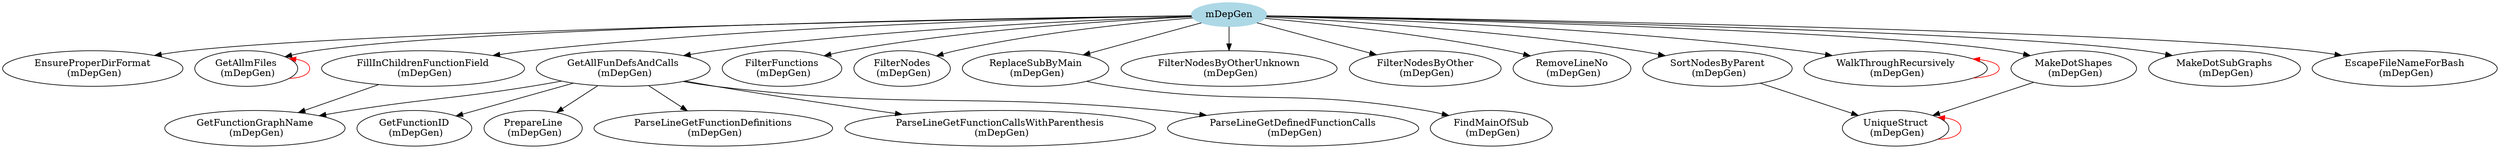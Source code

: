 /* Generated by mDepGen */
digraph dep {
node [shape = oval];
/* start of shape definitions */
"mDepGen" [color=lightblue, style=filled];
/* end of shape definitions */
"mDepGen" -> "EnsureProperDirFormat\n (mDepGen)" ;
"mDepGen" -> "GetAllmFiles\n (mDepGen)" ;
"GetAllmFiles\n (mDepGen)" -> "GetAllmFiles\n (mDepGen)"  [color=red dir=back];
"mDepGen" -> "GetAllFunDefsAndCalls\n (mDepGen)" ;
"GetAllFunDefsAndCalls\n (mDepGen)" -> "GetFunctionID\n (mDepGen)" ;
"GetAllFunDefsAndCalls\n (mDepGen)" -> "GetFunctionGraphName\n (mDepGen)" ;
"GetAllFunDefsAndCalls\n (mDepGen)" -> "PrepareLine\n (mDepGen)" ;
"GetAllFunDefsAndCalls\n (mDepGen)" -> "ParseLineGetFunctionDefinitions\n (mDepGen)" ;
"GetAllFunDefsAndCalls\n (mDepGen)" -> "ParseLineGetFunctionCallsWithParenthesis\n (mDepGen)" ;
"GetAllFunDefsAndCalls\n (mDepGen)" -> "ParseLineGetDefinedFunctionCalls\n (mDepGen)" ;
"mDepGen" -> "FillInChildrenFunctionField\n (mDepGen)" ;
"FillInChildrenFunctionField\n (mDepGen)" -> "GetFunctionGraphName\n (mDepGen)" ;
"mDepGen" -> "FilterFunctions\n (mDepGen)" ;
"mDepGen" -> "FilterNodes\n (mDepGen)" ;
"mDepGen" -> "ReplaceSubByMain\n (mDepGen)" ;
"ReplaceSubByMain\n (mDepGen)" -> "FindMainOfSub\n (mDepGen)" ;
"mDepGen" -> "FilterNodesByOtherUnknown\n (mDepGen)" ;
"mDepGen" -> "FilterNodesByOther\n (mDepGen)" ;
"mDepGen" -> "RemoveLineNo\n (mDepGen)" ;
"mDepGen" -> "SortNodesByParent\n (mDepGen)" ;
"SortNodesByParent\n (mDepGen)" -> "UniqueStruct\n (mDepGen)" ;
"UniqueStruct\n (mDepGen)" -> "UniqueStruct\n (mDepGen)"  [color=red dir=back];
"mDepGen" -> "WalkThroughRecursively\n (mDepGen)" ;
"WalkThroughRecursively\n (mDepGen)" -> "WalkThroughRecursively\n (mDepGen)"  [color=red dir=back];
"mDepGen" -> "MakeDotShapes\n (mDepGen)" ;
"MakeDotShapes\n (mDepGen)" -> "UniqueStruct\n (mDepGen)" ;
"mDepGen" -> "MakeDotSubGraphs\n (mDepGen)" ;
"mDepGen" -> "EscapeFileNameForBash\n (mDepGen)" ;
}
